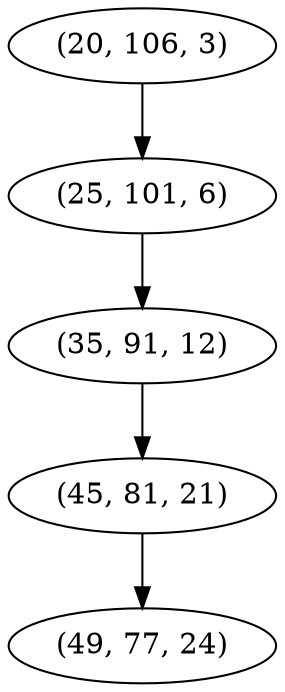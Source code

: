 digraph tree {
    "(20, 106, 3)";
    "(25, 101, 6)";
    "(35, 91, 12)";
    "(45, 81, 21)";
    "(49, 77, 24)";
    "(20, 106, 3)" -> "(25, 101, 6)";
    "(25, 101, 6)" -> "(35, 91, 12)";
    "(35, 91, 12)" -> "(45, 81, 21)";
    "(45, 81, 21)" -> "(49, 77, 24)";
}
